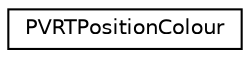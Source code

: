 digraph "Graphical Class Hierarchy"
{
  edge [fontname="Helvetica",fontsize="10",labelfontname="Helvetica",labelfontsize="10"];
  node [fontname="Helvetica",fontsize="10",shape=record];
  rankdir="LR";
  Node1 [label="PVRTPositionColour",height=0.2,width=0.4,color="black", fillcolor="white", style="filled",URL="$struct_p_v_r_t_position_colour.html"];
}
